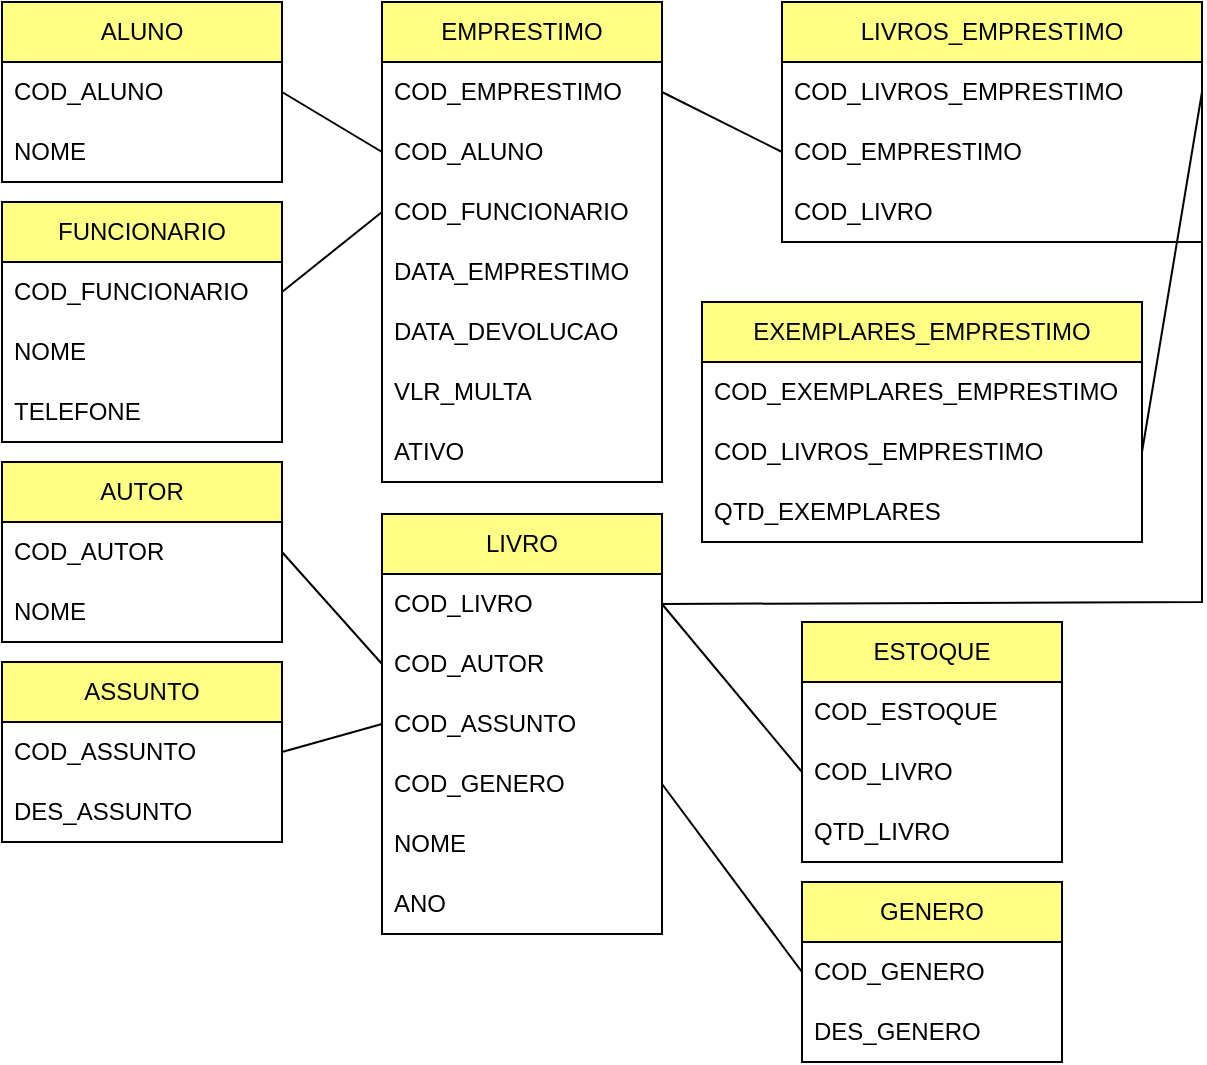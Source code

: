 <mxfile version="21.7.1" type="device">
  <diagram id="R2lEEEUBdFMjLlhIrx00" name="Page-1">
    <mxGraphModel dx="1354" dy="600" grid="1" gridSize="10" guides="1" tooltips="1" connect="1" arrows="1" fold="1" page="1" pageScale="1" pageWidth="850" pageHeight="1100" math="0" shadow="0" extFonts="Permanent Marker^https://fonts.googleapis.com/css?family=Permanent+Marker">
      <root>
        <mxCell id="0" />
        <mxCell id="1" parent="0" />
        <mxCell id="WFvy5wlLKSmwHXAp03_u-1" value="EMPRESTIMO" style="swimlane;fontStyle=0;childLayout=stackLayout;horizontal=1;startSize=30;horizontalStack=0;resizeParent=1;resizeParentMax=0;resizeLast=0;collapsible=1;marginBottom=0;whiteSpace=wrap;html=1;fillColor=#FFFF85;" parent="1" vertex="1">
          <mxGeometry x="340" y="120" width="140" height="240" as="geometry" />
        </mxCell>
        <mxCell id="WFvy5wlLKSmwHXAp03_u-2" value="COD_EMPRESTIMO" style="text;strokeColor=none;fillColor=none;align=left;verticalAlign=middle;spacingLeft=4;spacingRight=4;overflow=hidden;points=[[0,0.5],[1,0.5]];portConstraint=eastwest;rotatable=0;whiteSpace=wrap;html=1;" parent="WFvy5wlLKSmwHXAp03_u-1" vertex="1">
          <mxGeometry y="30" width="140" height="30" as="geometry" />
        </mxCell>
        <mxCell id="WFvy5wlLKSmwHXAp03_u-3" value="COD_ALUNO" style="text;strokeColor=none;fillColor=none;align=left;verticalAlign=middle;spacingLeft=4;spacingRight=4;overflow=hidden;points=[[0,0.5],[1,0.5]];portConstraint=eastwest;rotatable=0;whiteSpace=wrap;html=1;" parent="WFvy5wlLKSmwHXAp03_u-1" vertex="1">
          <mxGeometry y="60" width="140" height="30" as="geometry" />
        </mxCell>
        <mxCell id="WFvy5wlLKSmwHXAp03_u-46" value="COD_FUNCIONARIO" style="text;strokeColor=none;fillColor=none;align=left;verticalAlign=middle;spacingLeft=4;spacingRight=4;overflow=hidden;points=[[0,0.5],[1,0.5]];portConstraint=eastwest;rotatable=0;whiteSpace=wrap;html=1;" parent="WFvy5wlLKSmwHXAp03_u-1" vertex="1">
          <mxGeometry y="90" width="140" height="30" as="geometry" />
        </mxCell>
        <mxCell id="WFvy5wlLKSmwHXAp03_u-4" value="DATA_EMPRESTIMO" style="text;strokeColor=none;fillColor=none;align=left;verticalAlign=middle;spacingLeft=4;spacingRight=4;overflow=hidden;points=[[0,0.5],[1,0.5]];portConstraint=eastwest;rotatable=0;whiteSpace=wrap;html=1;" parent="WFvy5wlLKSmwHXAp03_u-1" vertex="1">
          <mxGeometry y="120" width="140" height="30" as="geometry" />
        </mxCell>
        <mxCell id="WFvy5wlLKSmwHXAp03_u-34" value="DATA_DEVOLUCAO" style="text;strokeColor=none;fillColor=none;align=left;verticalAlign=middle;spacingLeft=4;spacingRight=4;overflow=hidden;points=[[0,0.5],[1,0.5]];portConstraint=eastwest;rotatable=0;whiteSpace=wrap;html=1;" parent="WFvy5wlLKSmwHXAp03_u-1" vertex="1">
          <mxGeometry y="150" width="140" height="30" as="geometry" />
        </mxCell>
        <mxCell id="WFvy5wlLKSmwHXAp03_u-56" value="VLR_MULTA" style="text;strokeColor=none;fillColor=none;align=left;verticalAlign=middle;spacingLeft=4;spacingRight=4;overflow=hidden;points=[[0,0.5],[1,0.5]];portConstraint=eastwest;rotatable=0;whiteSpace=wrap;html=1;" parent="WFvy5wlLKSmwHXAp03_u-1" vertex="1">
          <mxGeometry y="180" width="140" height="30" as="geometry" />
        </mxCell>
        <mxCell id="WFvy5wlLKSmwHXAp03_u-35" value="ATIVO" style="text;strokeColor=none;fillColor=none;align=left;verticalAlign=middle;spacingLeft=4;spacingRight=4;overflow=hidden;points=[[0,0.5],[1,0.5]];portConstraint=eastwest;rotatable=0;whiteSpace=wrap;html=1;" parent="WFvy5wlLKSmwHXAp03_u-1" vertex="1">
          <mxGeometry y="210" width="140" height="30" as="geometry" />
        </mxCell>
        <mxCell id="WFvy5wlLKSmwHXAp03_u-5" value="LIVROS_EMPRESTIMO" style="swimlane;fontStyle=0;childLayout=stackLayout;horizontal=1;startSize=30;horizontalStack=0;resizeParent=1;resizeParentMax=0;resizeLast=0;collapsible=1;marginBottom=0;whiteSpace=wrap;html=1;fillColor=#FFFF85;" parent="1" vertex="1">
          <mxGeometry x="540" y="120" width="210" height="120" as="geometry" />
        </mxCell>
        <mxCell id="WFvy5wlLKSmwHXAp03_u-6" value="COD_LIVROS_EMPRESTIMO" style="text;strokeColor=none;fillColor=none;align=left;verticalAlign=middle;spacingLeft=4;spacingRight=4;overflow=hidden;points=[[0,0.5],[1,0.5]];portConstraint=eastwest;rotatable=0;whiteSpace=wrap;html=1;" parent="WFvy5wlLKSmwHXAp03_u-5" vertex="1">
          <mxGeometry y="30" width="210" height="30" as="geometry" />
        </mxCell>
        <mxCell id="WFvy5wlLKSmwHXAp03_u-7" value="COD_EMPRESTIMO" style="text;strokeColor=none;fillColor=none;align=left;verticalAlign=middle;spacingLeft=4;spacingRight=4;overflow=hidden;points=[[0,0.5],[1,0.5]];portConstraint=eastwest;rotatable=0;whiteSpace=wrap;html=1;" parent="WFvy5wlLKSmwHXAp03_u-5" vertex="1">
          <mxGeometry y="60" width="210" height="30" as="geometry" />
        </mxCell>
        <mxCell id="WFvy5wlLKSmwHXAp03_u-8" value="COD_LIVRO&amp;nbsp;&amp;nbsp;" style="text;strokeColor=none;fillColor=none;align=left;verticalAlign=middle;spacingLeft=4;spacingRight=4;overflow=hidden;points=[[0,0.5],[1,0.5]];portConstraint=eastwest;rotatable=0;whiteSpace=wrap;html=1;" parent="WFvy5wlLKSmwHXAp03_u-5" vertex="1">
          <mxGeometry y="90" width="210" height="30" as="geometry" />
        </mxCell>
        <mxCell id="WFvy5wlLKSmwHXAp03_u-9" value="LIVRO" style="swimlane;fontStyle=0;childLayout=stackLayout;horizontal=1;startSize=30;horizontalStack=0;resizeParent=1;resizeParentMax=0;resizeLast=0;collapsible=1;marginBottom=0;whiteSpace=wrap;html=1;fillColor=#FFFF85;" parent="1" vertex="1">
          <mxGeometry x="340" y="376" width="140" height="210" as="geometry" />
        </mxCell>
        <mxCell id="WFvy5wlLKSmwHXAp03_u-10" value="COD_LIVRO" style="text;strokeColor=none;fillColor=none;align=left;verticalAlign=middle;spacingLeft=4;spacingRight=4;overflow=hidden;points=[[0,0.5],[1,0.5]];portConstraint=eastwest;rotatable=0;whiteSpace=wrap;html=1;" parent="WFvy5wlLKSmwHXAp03_u-9" vertex="1">
          <mxGeometry y="30" width="140" height="30" as="geometry" />
        </mxCell>
        <mxCell id="WFvy5wlLKSmwHXAp03_u-11" value="COD_AUTOR" style="text;strokeColor=none;fillColor=none;align=left;verticalAlign=middle;spacingLeft=4;spacingRight=4;overflow=hidden;points=[[0,0.5],[1,0.5]];portConstraint=eastwest;rotatable=0;whiteSpace=wrap;html=1;" parent="WFvy5wlLKSmwHXAp03_u-9" vertex="1">
          <mxGeometry y="60" width="140" height="30" as="geometry" />
        </mxCell>
        <mxCell id="WFvy5wlLKSmwHXAp03_u-27" value="COD_ASSUNTO" style="text;strokeColor=none;fillColor=none;align=left;verticalAlign=middle;spacingLeft=4;spacingRight=4;overflow=hidden;points=[[0,0.5],[1,0.5]];portConstraint=eastwest;rotatable=0;whiteSpace=wrap;html=1;" parent="WFvy5wlLKSmwHXAp03_u-9" vertex="1">
          <mxGeometry y="90" width="140" height="30" as="geometry" />
        </mxCell>
        <mxCell id="Uw3maDT-pb-OtKhOO-M_-1" value="COD_GENERO" style="text;strokeColor=none;fillColor=none;align=left;verticalAlign=middle;spacingLeft=4;spacingRight=4;overflow=hidden;points=[[0,0.5],[1,0.5]];portConstraint=eastwest;rotatable=0;whiteSpace=wrap;html=1;" parent="WFvy5wlLKSmwHXAp03_u-9" vertex="1">
          <mxGeometry y="120" width="140" height="30" as="geometry" />
        </mxCell>
        <mxCell id="WFvy5wlLKSmwHXAp03_u-12" value="NOME" style="text;strokeColor=none;fillColor=none;align=left;verticalAlign=middle;spacingLeft=4;spacingRight=4;overflow=hidden;points=[[0,0.5],[1,0.5]];portConstraint=eastwest;rotatable=0;whiteSpace=wrap;html=1;" parent="WFvy5wlLKSmwHXAp03_u-9" vertex="1">
          <mxGeometry y="150" width="140" height="30" as="geometry" />
        </mxCell>
        <mxCell id="WFvy5wlLKSmwHXAp03_u-33" value="ANO" style="text;strokeColor=none;fillColor=none;align=left;verticalAlign=middle;spacingLeft=4;spacingRight=4;overflow=hidden;points=[[0,0.5],[1,0.5]];portConstraint=eastwest;rotatable=0;whiteSpace=wrap;html=1;" parent="WFvy5wlLKSmwHXAp03_u-9" vertex="1">
          <mxGeometry y="180" width="140" height="30" as="geometry" />
        </mxCell>
        <mxCell id="WFvy5wlLKSmwHXAp03_u-13" value="AUTOR" style="swimlane;fontStyle=0;childLayout=stackLayout;horizontal=1;startSize=30;horizontalStack=0;resizeParent=1;resizeParentMax=0;resizeLast=0;collapsible=1;marginBottom=0;whiteSpace=wrap;html=1;fillColor=#FFFF85;" parent="1" vertex="1">
          <mxGeometry x="150" y="350" width="140" height="90" as="geometry" />
        </mxCell>
        <mxCell id="WFvy5wlLKSmwHXAp03_u-14" value="COD_AUTOR" style="text;strokeColor=none;fillColor=none;align=left;verticalAlign=middle;spacingLeft=4;spacingRight=4;overflow=hidden;points=[[0,0.5],[1,0.5]];portConstraint=eastwest;rotatable=0;whiteSpace=wrap;html=1;" parent="WFvy5wlLKSmwHXAp03_u-13" vertex="1">
          <mxGeometry y="30" width="140" height="30" as="geometry" />
        </mxCell>
        <mxCell id="WFvy5wlLKSmwHXAp03_u-15" value="NOME" style="text;strokeColor=none;fillColor=none;align=left;verticalAlign=middle;spacingLeft=4;spacingRight=4;overflow=hidden;points=[[0,0.5],[1,0.5]];portConstraint=eastwest;rotatable=0;whiteSpace=wrap;html=1;" parent="WFvy5wlLKSmwHXAp03_u-13" vertex="1">
          <mxGeometry y="60" width="140" height="30" as="geometry" />
        </mxCell>
        <mxCell id="WFvy5wlLKSmwHXAp03_u-17" value="" style="endArrow=none;html=1;rounded=0;entryX=1;entryY=0.5;entryDx=0;entryDy=0;exitX=0;exitY=0.5;exitDx=0;exitDy=0;" parent="1" source="WFvy5wlLKSmwHXAp03_u-11" target="WFvy5wlLKSmwHXAp03_u-14" edge="1">
          <mxGeometry width="50" height="50" relative="1" as="geometry">
            <mxPoint x="430" y="270" as="sourcePoint" />
            <mxPoint x="480" y="220" as="targetPoint" />
          </mxGeometry>
        </mxCell>
        <mxCell id="WFvy5wlLKSmwHXAp03_u-18" value="ALUNO" style="swimlane;fontStyle=0;childLayout=stackLayout;horizontal=1;startSize=30;horizontalStack=0;resizeParent=1;resizeParentMax=0;resizeLast=0;collapsible=1;marginBottom=0;whiteSpace=wrap;html=1;fillColor=#FFFF85;" parent="1" vertex="1">
          <mxGeometry x="150" y="120" width="140" height="90" as="geometry" />
        </mxCell>
        <mxCell id="WFvy5wlLKSmwHXAp03_u-19" value="COD_ALUNO" style="text;strokeColor=none;fillColor=none;align=left;verticalAlign=middle;spacingLeft=4;spacingRight=4;overflow=hidden;points=[[0,0.5],[1,0.5]];portConstraint=eastwest;rotatable=0;whiteSpace=wrap;html=1;" parent="WFvy5wlLKSmwHXAp03_u-18" vertex="1">
          <mxGeometry y="30" width="140" height="30" as="geometry" />
        </mxCell>
        <mxCell id="WFvy5wlLKSmwHXAp03_u-20" value="NOME" style="text;strokeColor=none;fillColor=none;align=left;verticalAlign=middle;spacingLeft=4;spacingRight=4;overflow=hidden;points=[[0,0.5],[1,0.5]];portConstraint=eastwest;rotatable=0;whiteSpace=wrap;html=1;" parent="WFvy5wlLKSmwHXAp03_u-18" vertex="1">
          <mxGeometry y="60" width="140" height="30" as="geometry" />
        </mxCell>
        <mxCell id="WFvy5wlLKSmwHXAp03_u-21" value="" style="endArrow=none;html=1;rounded=0;entryX=1;entryY=0.5;entryDx=0;entryDy=0;exitX=0;exitY=0.5;exitDx=0;exitDy=0;" parent="1" source="WFvy5wlLKSmwHXAp03_u-7" target="WFvy5wlLKSmwHXAp03_u-2" edge="1">
          <mxGeometry width="50" height="50" relative="1" as="geometry">
            <mxPoint x="430" y="270" as="sourcePoint" />
            <mxPoint x="480" y="220" as="targetPoint" />
          </mxGeometry>
        </mxCell>
        <mxCell id="WFvy5wlLKSmwHXAp03_u-22" value="" style="endArrow=none;html=1;rounded=0;entryX=0;entryY=0.5;entryDx=0;entryDy=0;exitX=1;exitY=0.5;exitDx=0;exitDy=0;" parent="1" source="WFvy5wlLKSmwHXAp03_u-19" target="WFvy5wlLKSmwHXAp03_u-3" edge="1">
          <mxGeometry width="50" height="50" relative="1" as="geometry">
            <mxPoint x="430" y="270" as="sourcePoint" />
            <mxPoint x="480" y="220" as="targetPoint" />
          </mxGeometry>
        </mxCell>
        <mxCell id="WFvy5wlLKSmwHXAp03_u-23" value="FUNCIONARIO" style="swimlane;fontStyle=0;childLayout=stackLayout;horizontal=1;startSize=30;horizontalStack=0;resizeParent=1;resizeParentMax=0;resizeLast=0;collapsible=1;marginBottom=0;whiteSpace=wrap;html=1;fillColor=#FFFF85;" parent="1" vertex="1">
          <mxGeometry x="150" y="220" width="140" height="120" as="geometry" />
        </mxCell>
        <mxCell id="WFvy5wlLKSmwHXAp03_u-24" value="COD_FUNCIONARIO" style="text;strokeColor=none;fillColor=none;align=left;verticalAlign=middle;spacingLeft=4;spacingRight=4;overflow=hidden;points=[[0,0.5],[1,0.5]];portConstraint=eastwest;rotatable=0;whiteSpace=wrap;html=1;" parent="WFvy5wlLKSmwHXAp03_u-23" vertex="1">
          <mxGeometry y="30" width="140" height="30" as="geometry" />
        </mxCell>
        <mxCell id="WFvy5wlLKSmwHXAp03_u-25" value="NOME" style="text;strokeColor=none;fillColor=none;align=left;verticalAlign=middle;spacingLeft=4;spacingRight=4;overflow=hidden;points=[[0,0.5],[1,0.5]];portConstraint=eastwest;rotatable=0;whiteSpace=wrap;html=1;" parent="WFvy5wlLKSmwHXAp03_u-23" vertex="1">
          <mxGeometry y="60" width="140" height="30" as="geometry" />
        </mxCell>
        <mxCell id="WFvy5wlLKSmwHXAp03_u-26" value="TELEFONE" style="text;strokeColor=none;fillColor=none;align=left;verticalAlign=middle;spacingLeft=4;spacingRight=4;overflow=hidden;points=[[0,0.5],[1,0.5]];portConstraint=eastwest;rotatable=0;whiteSpace=wrap;html=1;" parent="WFvy5wlLKSmwHXAp03_u-23" vertex="1">
          <mxGeometry y="90" width="140" height="30" as="geometry" />
        </mxCell>
        <mxCell id="WFvy5wlLKSmwHXAp03_u-38" value="EXEMPLARES_EMPRESTIMO" style="swimlane;fontStyle=0;childLayout=stackLayout;horizontal=1;startSize=30;horizontalStack=0;resizeParent=1;resizeParentMax=0;resizeLast=0;collapsible=1;marginBottom=0;whiteSpace=wrap;html=1;fillColor=#FFFF85;" parent="1" vertex="1">
          <mxGeometry x="500" y="270" width="220" height="120" as="geometry" />
        </mxCell>
        <mxCell id="WFvy5wlLKSmwHXAp03_u-39" value="COD_EXEMPLARES_EMPRESTIMO" style="text;strokeColor=none;fillColor=none;align=left;verticalAlign=middle;spacingLeft=4;spacingRight=4;overflow=hidden;points=[[0,0.5],[1,0.5]];portConstraint=eastwest;rotatable=0;whiteSpace=wrap;html=1;" parent="WFvy5wlLKSmwHXAp03_u-38" vertex="1">
          <mxGeometry y="30" width="220" height="30" as="geometry" />
        </mxCell>
        <mxCell id="WFvy5wlLKSmwHXAp03_u-40" value="COD_LIVROS_EMPRESTIMO" style="text;strokeColor=none;fillColor=none;align=left;verticalAlign=middle;spacingLeft=4;spacingRight=4;overflow=hidden;points=[[0,0.5],[1,0.5]];portConstraint=eastwest;rotatable=0;whiteSpace=wrap;html=1;" parent="WFvy5wlLKSmwHXAp03_u-38" vertex="1">
          <mxGeometry y="60" width="220" height="30" as="geometry" />
        </mxCell>
        <mxCell id="WFvy5wlLKSmwHXAp03_u-41" value="QTD_EXEMPLARES" style="text;strokeColor=none;fillColor=none;align=left;verticalAlign=middle;spacingLeft=4;spacingRight=4;overflow=hidden;points=[[0,0.5],[1,0.5]];portConstraint=eastwest;rotatable=0;whiteSpace=wrap;html=1;" parent="WFvy5wlLKSmwHXAp03_u-38" vertex="1">
          <mxGeometry y="90" width="220" height="30" as="geometry" />
        </mxCell>
        <mxCell id="WFvy5wlLKSmwHXAp03_u-44" value="" style="endArrow=none;html=1;rounded=0;entryX=1;entryY=0.5;entryDx=0;entryDy=0;exitX=1;exitY=0.5;exitDx=0;exitDy=0;" parent="1" source="WFvy5wlLKSmwHXAp03_u-40" target="WFvy5wlLKSmwHXAp03_u-6" edge="1">
          <mxGeometry width="50" height="50" relative="1" as="geometry">
            <mxPoint x="550" y="225" as="sourcePoint" />
            <mxPoint x="520" y="195" as="targetPoint" />
          </mxGeometry>
        </mxCell>
        <mxCell id="WFvy5wlLKSmwHXAp03_u-47" value="" style="endArrow=none;html=1;rounded=0;entryX=1;entryY=0.5;entryDx=0;entryDy=0;exitX=0;exitY=0.5;exitDx=0;exitDy=0;" parent="1" source="WFvy5wlLKSmwHXAp03_u-46" target="WFvy5wlLKSmwHXAp03_u-24" edge="1">
          <mxGeometry width="50" height="50" relative="1" as="geometry">
            <mxPoint x="410" y="455" as="sourcePoint" />
            <mxPoint x="330" y="475" as="targetPoint" />
          </mxGeometry>
        </mxCell>
        <mxCell id="WFvy5wlLKSmwHXAp03_u-48" value="ASSUNTO" style="swimlane;fontStyle=0;childLayout=stackLayout;horizontal=1;startSize=30;horizontalStack=0;resizeParent=1;resizeParentMax=0;resizeLast=0;collapsible=1;marginBottom=0;whiteSpace=wrap;html=1;fillColor=#FFFF85;" parent="1" vertex="1">
          <mxGeometry x="150" y="450" width="140" height="90" as="geometry" />
        </mxCell>
        <mxCell id="WFvy5wlLKSmwHXAp03_u-49" value="COD_ASSUNTO" style="text;strokeColor=none;fillColor=none;align=left;verticalAlign=middle;spacingLeft=4;spacingRight=4;overflow=hidden;points=[[0,0.5],[1,0.5]];portConstraint=eastwest;rotatable=0;whiteSpace=wrap;html=1;" parent="WFvy5wlLKSmwHXAp03_u-48" vertex="1">
          <mxGeometry y="30" width="140" height="30" as="geometry" />
        </mxCell>
        <mxCell id="WFvy5wlLKSmwHXAp03_u-50" value="DES_ASSUNTO" style="text;strokeColor=none;fillColor=none;align=left;verticalAlign=middle;spacingLeft=4;spacingRight=4;overflow=hidden;points=[[0,0.5],[1,0.5]];portConstraint=eastwest;rotatable=0;whiteSpace=wrap;html=1;" parent="WFvy5wlLKSmwHXAp03_u-48" vertex="1">
          <mxGeometry y="60" width="140" height="30" as="geometry" />
        </mxCell>
        <mxCell id="WFvy5wlLKSmwHXAp03_u-54" value="" style="endArrow=none;html=1;rounded=0;exitX=1;exitY=0.5;exitDx=0;exitDy=0;entryX=0;entryY=0.5;entryDx=0;entryDy=0;" parent="1" source="WFvy5wlLKSmwHXAp03_u-49" target="WFvy5wlLKSmwHXAp03_u-27" edge="1">
          <mxGeometry width="50" height="50" relative="1" as="geometry">
            <mxPoint x="380" y="445" as="sourcePoint" />
            <mxPoint x="510" y="470" as="targetPoint" />
          </mxGeometry>
        </mxCell>
        <mxCell id="WFvy5wlLKSmwHXAp03_u-57" value="" style="endArrow=none;html=1;rounded=0;entryX=1;entryY=0.5;entryDx=0;entryDy=0;exitX=1;exitY=0.5;exitDx=0;exitDy=0;" parent="1" source="WFvy5wlLKSmwHXAp03_u-10" target="WFvy5wlLKSmwHXAp03_u-8" edge="1">
          <mxGeometry width="50" height="50" relative="1" as="geometry">
            <mxPoint x="510" y="430" as="sourcePoint" />
            <mxPoint x="330" y="475" as="targetPoint" />
            <Array as="points">
              <mxPoint x="750" y="420" />
            </Array>
          </mxGeometry>
        </mxCell>
        <mxCell id="WFvy5wlLKSmwHXAp03_u-58" value="ESTOQUE" style="swimlane;fontStyle=0;childLayout=stackLayout;horizontal=1;startSize=30;horizontalStack=0;resizeParent=1;resizeParentMax=0;resizeLast=0;collapsible=1;marginBottom=0;whiteSpace=wrap;html=1;fillColor=#FFFF85;" parent="1" vertex="1">
          <mxGeometry x="550" y="430" width="130" height="120" as="geometry" />
        </mxCell>
        <mxCell id="WFvy5wlLKSmwHXAp03_u-59" value="COD_ESTOQUE" style="text;strokeColor=none;fillColor=none;align=left;verticalAlign=middle;spacingLeft=4;spacingRight=4;overflow=hidden;points=[[0,0.5],[1,0.5]];portConstraint=eastwest;rotatable=0;whiteSpace=wrap;html=1;" parent="WFvy5wlLKSmwHXAp03_u-58" vertex="1">
          <mxGeometry y="30" width="130" height="30" as="geometry" />
        </mxCell>
        <mxCell id="WFvy5wlLKSmwHXAp03_u-60" value="COD_LIVRO" style="text;strokeColor=none;fillColor=none;align=left;verticalAlign=middle;spacingLeft=4;spacingRight=4;overflow=hidden;points=[[0,0.5],[1,0.5]];portConstraint=eastwest;rotatable=0;whiteSpace=wrap;html=1;" parent="WFvy5wlLKSmwHXAp03_u-58" vertex="1">
          <mxGeometry y="60" width="130" height="30" as="geometry" />
        </mxCell>
        <mxCell id="WFvy5wlLKSmwHXAp03_u-61" value="QTD_LIVRO" style="text;strokeColor=none;fillColor=none;align=left;verticalAlign=middle;spacingLeft=4;spacingRight=4;overflow=hidden;points=[[0,0.5],[1,0.5]];portConstraint=eastwest;rotatable=0;whiteSpace=wrap;html=1;" parent="WFvy5wlLKSmwHXAp03_u-58" vertex="1">
          <mxGeometry y="90" width="130" height="30" as="geometry" />
        </mxCell>
        <mxCell id="WFvy5wlLKSmwHXAp03_u-64" value="" style="endArrow=none;html=1;rounded=0;exitX=1;exitY=0.5;exitDx=0;exitDy=0;entryX=0;entryY=0.5;entryDx=0;entryDy=0;" parent="1" source="WFvy5wlLKSmwHXAp03_u-10" target="WFvy5wlLKSmwHXAp03_u-60" edge="1">
          <mxGeometry width="50" height="50" relative="1" as="geometry">
            <mxPoint x="300" y="525" as="sourcePoint" />
            <mxPoint x="350" y="495" as="targetPoint" />
          </mxGeometry>
        </mxCell>
        <mxCell id="WFvy5wlLKSmwHXAp03_u-65" value="GENERO" style="swimlane;fontStyle=0;childLayout=stackLayout;horizontal=1;startSize=30;horizontalStack=0;resizeParent=1;resizeParentMax=0;resizeLast=0;collapsible=1;marginBottom=0;whiteSpace=wrap;html=1;fillColor=#FFFF85;" parent="1" vertex="1">
          <mxGeometry x="550" y="560" width="130" height="90" as="geometry" />
        </mxCell>
        <mxCell id="WFvy5wlLKSmwHXAp03_u-66" value="COD_GENERO" style="text;strokeColor=none;fillColor=none;align=left;verticalAlign=middle;spacingLeft=4;spacingRight=4;overflow=hidden;points=[[0,0.5],[1,0.5]];portConstraint=eastwest;rotatable=0;whiteSpace=wrap;html=1;" parent="WFvy5wlLKSmwHXAp03_u-65" vertex="1">
          <mxGeometry y="30" width="130" height="30" as="geometry" />
        </mxCell>
        <mxCell id="WFvy5wlLKSmwHXAp03_u-67" value="DES_GENERO" style="text;strokeColor=none;fillColor=none;align=left;verticalAlign=middle;spacingLeft=4;spacingRight=4;overflow=hidden;points=[[0,0.5],[1,0.5]];portConstraint=eastwest;rotatable=0;whiteSpace=wrap;html=1;" parent="WFvy5wlLKSmwHXAp03_u-65" vertex="1">
          <mxGeometry y="60" width="130" height="30" as="geometry" />
        </mxCell>
        <mxCell id="WFvy5wlLKSmwHXAp03_u-70" value="" style="endArrow=none;html=1;rounded=0;entryX=0;entryY=0.5;entryDx=0;entryDy=0;exitX=1;exitY=0.5;exitDx=0;exitDy=0;" parent="1" source="Uw3maDT-pb-OtKhOO-M_-1" target="WFvy5wlLKSmwHXAp03_u-66" edge="1">
          <mxGeometry width="50" height="50" relative="1" as="geometry">
            <mxPoint x="90" y="610" as="sourcePoint" />
            <mxPoint x="350" y="495" as="targetPoint" />
          </mxGeometry>
        </mxCell>
      </root>
    </mxGraphModel>
  </diagram>
</mxfile>
